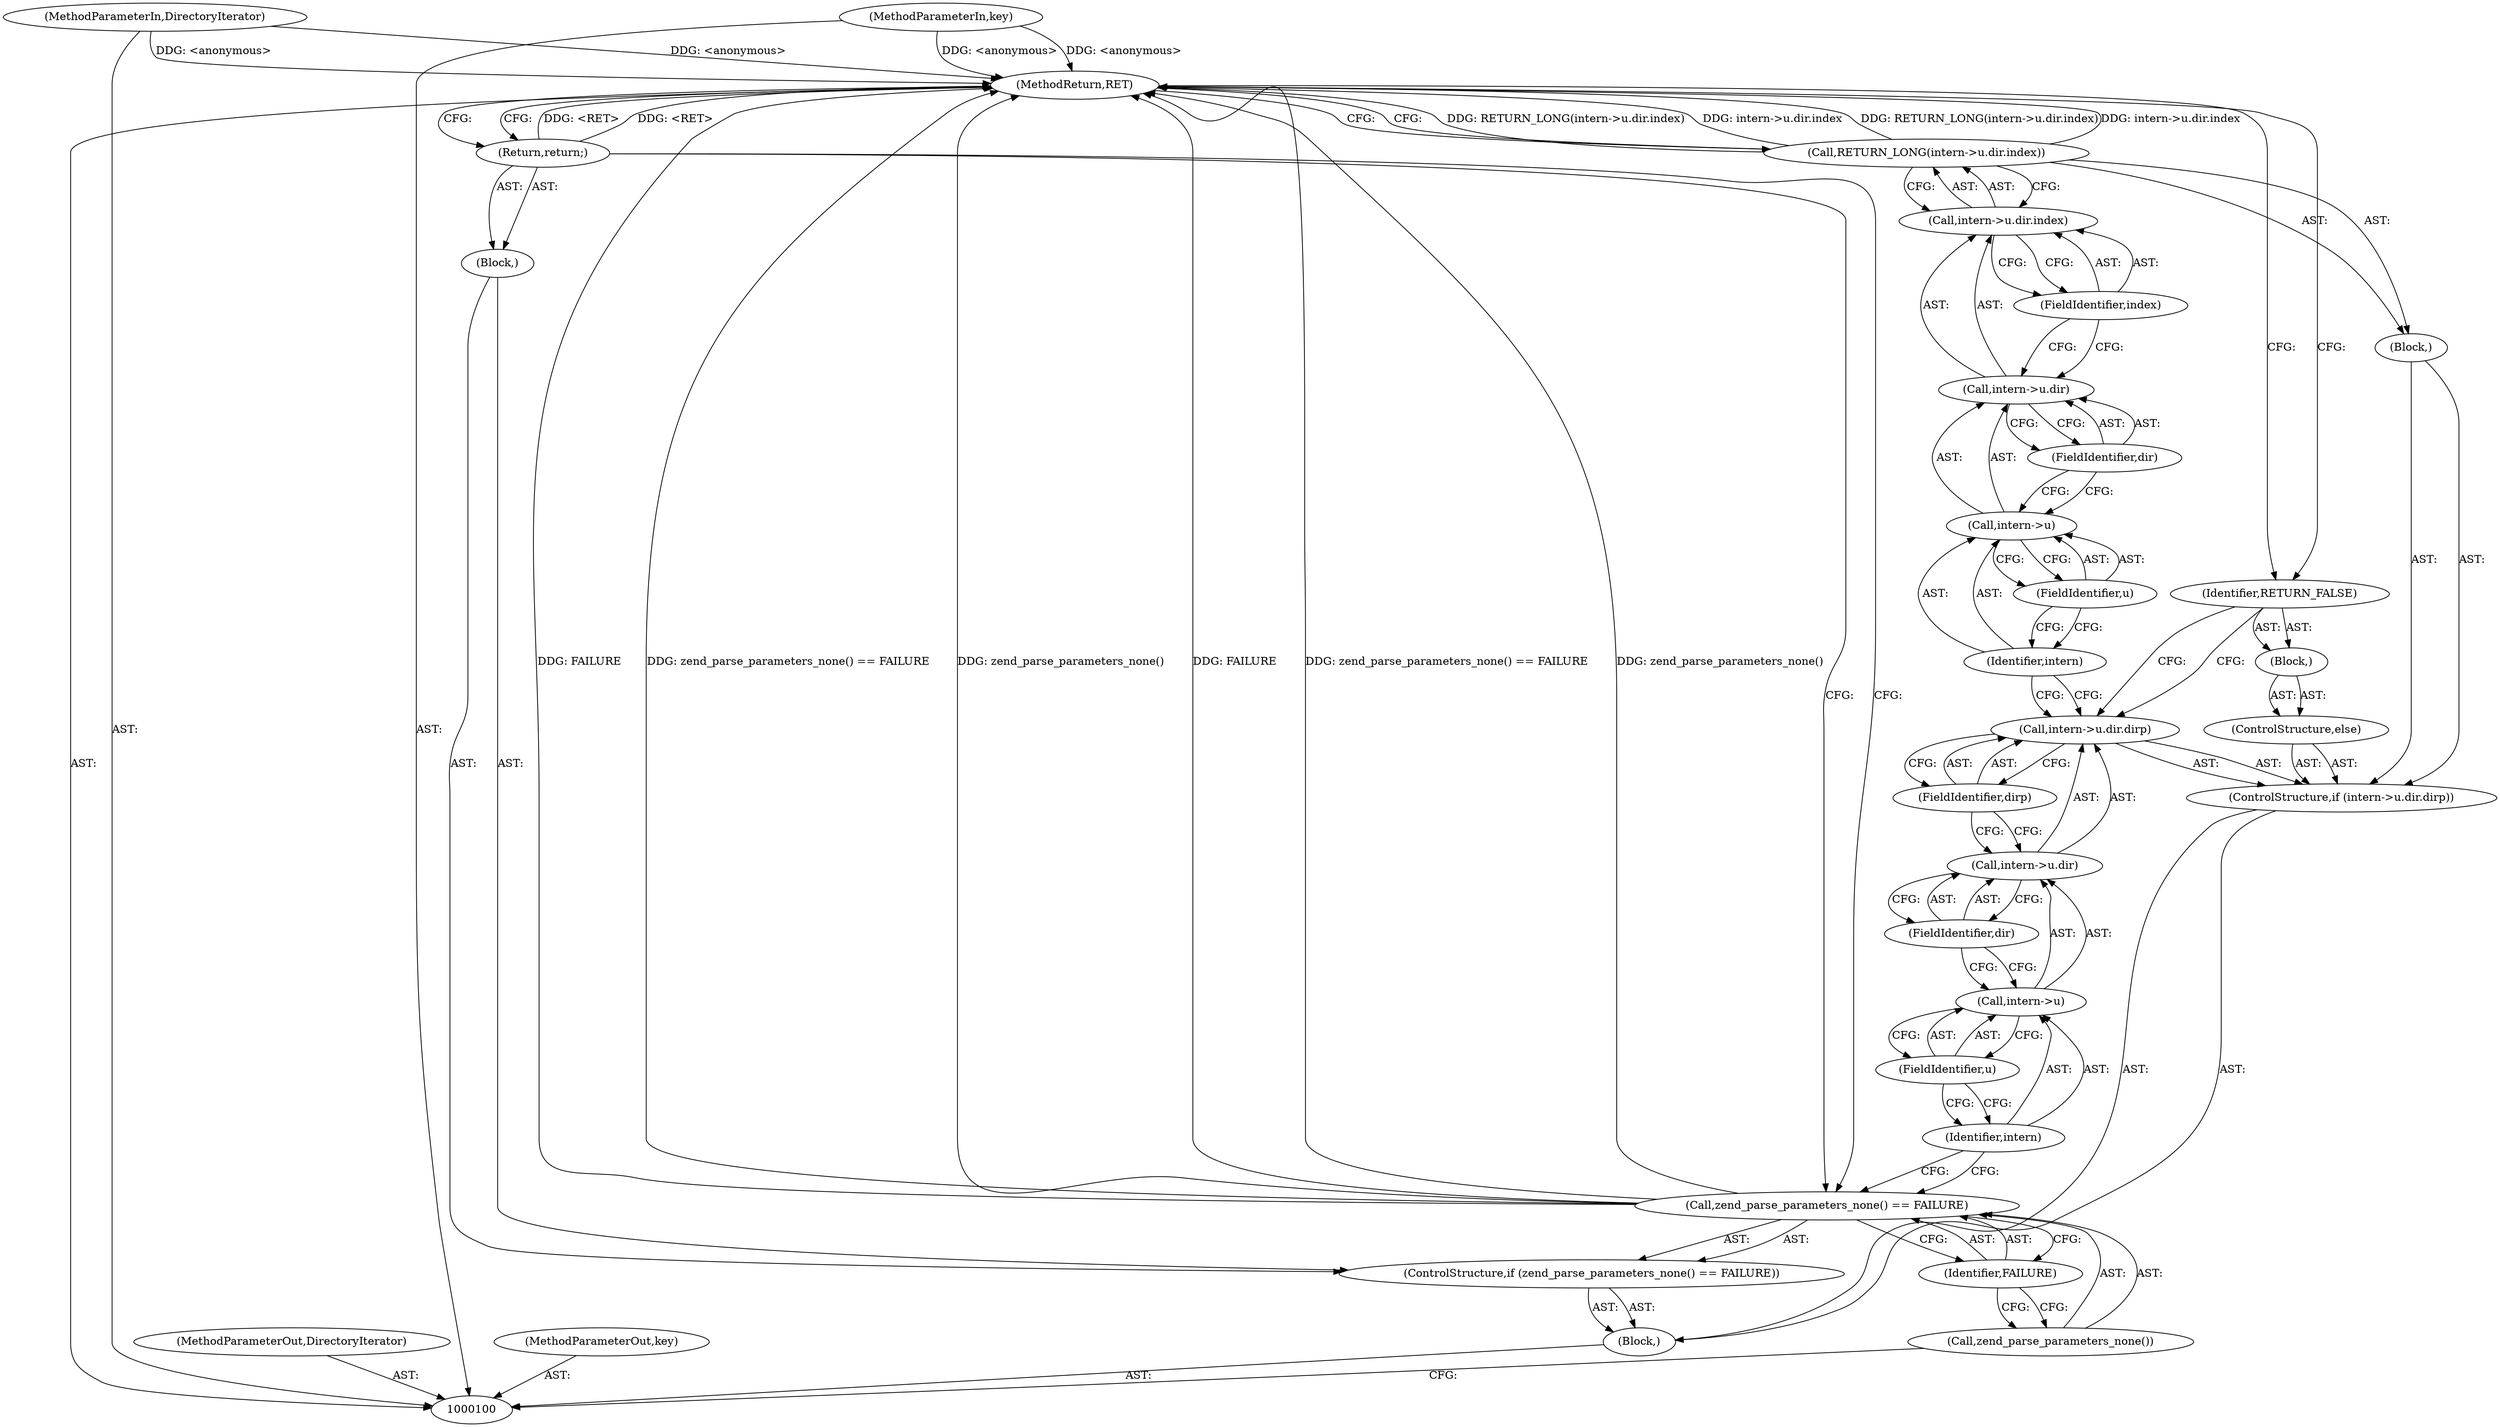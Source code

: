 digraph "0_php-src_7245bff300d3fa8bacbef7897ff080a6f1c23eba?w=1_1" {
"1000130" [label="(MethodReturn,RET)"];
"1000101" [label="(MethodParameterIn,DirectoryIterator)"];
"1000159" [label="(MethodParameterOut,DirectoryIterator)"];
"1000102" [label="(MethodParameterIn,key)"];
"1000160" [label="(MethodParameterOut,key)"];
"1000120" [label="(Call,intern->u.dir.index)"];
"1000121" [label="(Call,intern->u.dir)"];
"1000122" [label="(Call,intern->u)"];
"1000123" [label="(Identifier,intern)"];
"1000119" [label="(Call,RETURN_LONG(intern->u.dir.index))"];
"1000124" [label="(FieldIdentifier,u)"];
"1000125" [label="(FieldIdentifier,dir)"];
"1000126" [label="(FieldIdentifier,index)"];
"1000127" [label="(ControlStructure,else)"];
"1000128" [label="(Block,)"];
"1000129" [label="(Identifier,RETURN_FALSE)"];
"1000103" [label="(Block,)"];
"1000104" [label="(ControlStructure,if (zend_parse_parameters_none() == FAILURE))"];
"1000107" [label="(Identifier,FAILURE)"];
"1000108" [label="(Block,)"];
"1000105" [label="(Call,zend_parse_parameters_none() == FAILURE)"];
"1000106" [label="(Call,zend_parse_parameters_none())"];
"1000109" [label="(Return,return;)"];
"1000110" [label="(ControlStructure,if (intern->u.dir.dirp))"];
"1000115" [label="(FieldIdentifier,u)"];
"1000116" [label="(FieldIdentifier,dir)"];
"1000117" [label="(FieldIdentifier,dirp)"];
"1000118" [label="(Block,)"];
"1000111" [label="(Call,intern->u.dir.dirp)"];
"1000112" [label="(Call,intern->u.dir)"];
"1000113" [label="(Call,intern->u)"];
"1000114" [label="(Identifier,intern)"];
"1000130" -> "1000100"  [label="AST: "];
"1000130" -> "1000109"  [label="CFG: "];
"1000130" -> "1000119"  [label="CFG: "];
"1000130" -> "1000129"  [label="CFG: "];
"1000105" -> "1000130"  [label="DDG: FAILURE"];
"1000105" -> "1000130"  [label="DDG: zend_parse_parameters_none() == FAILURE"];
"1000105" -> "1000130"  [label="DDG: zend_parse_parameters_none()"];
"1000102" -> "1000130"  [label="DDG: <anonymous>"];
"1000119" -> "1000130"  [label="DDG: RETURN_LONG(intern->u.dir.index)"];
"1000119" -> "1000130"  [label="DDG: intern->u.dir.index"];
"1000101" -> "1000130"  [label="DDG: <anonymous>"];
"1000109" -> "1000130"  [label="DDG: <RET>"];
"1000101" -> "1000100"  [label="AST: "];
"1000101" -> "1000130"  [label="DDG: <anonymous>"];
"1000159" -> "1000100"  [label="AST: "];
"1000102" -> "1000100"  [label="AST: "];
"1000102" -> "1000130"  [label="DDG: <anonymous>"];
"1000160" -> "1000100"  [label="AST: "];
"1000120" -> "1000119"  [label="AST: "];
"1000120" -> "1000126"  [label="CFG: "];
"1000121" -> "1000120"  [label="AST: "];
"1000126" -> "1000120"  [label="AST: "];
"1000119" -> "1000120"  [label="CFG: "];
"1000121" -> "1000120"  [label="AST: "];
"1000121" -> "1000125"  [label="CFG: "];
"1000122" -> "1000121"  [label="AST: "];
"1000125" -> "1000121"  [label="AST: "];
"1000126" -> "1000121"  [label="CFG: "];
"1000122" -> "1000121"  [label="AST: "];
"1000122" -> "1000124"  [label="CFG: "];
"1000123" -> "1000122"  [label="AST: "];
"1000124" -> "1000122"  [label="AST: "];
"1000125" -> "1000122"  [label="CFG: "];
"1000123" -> "1000122"  [label="AST: "];
"1000123" -> "1000111"  [label="CFG: "];
"1000124" -> "1000123"  [label="CFG: "];
"1000119" -> "1000118"  [label="AST: "];
"1000119" -> "1000120"  [label="CFG: "];
"1000120" -> "1000119"  [label="AST: "];
"1000130" -> "1000119"  [label="CFG: "];
"1000119" -> "1000130"  [label="DDG: RETURN_LONG(intern->u.dir.index)"];
"1000119" -> "1000130"  [label="DDG: intern->u.dir.index"];
"1000124" -> "1000122"  [label="AST: "];
"1000124" -> "1000123"  [label="CFG: "];
"1000122" -> "1000124"  [label="CFG: "];
"1000125" -> "1000121"  [label="AST: "];
"1000125" -> "1000122"  [label="CFG: "];
"1000121" -> "1000125"  [label="CFG: "];
"1000126" -> "1000120"  [label="AST: "];
"1000126" -> "1000121"  [label="CFG: "];
"1000120" -> "1000126"  [label="CFG: "];
"1000127" -> "1000110"  [label="AST: "];
"1000128" -> "1000127"  [label="AST: "];
"1000128" -> "1000127"  [label="AST: "];
"1000129" -> "1000128"  [label="AST: "];
"1000129" -> "1000128"  [label="AST: "];
"1000129" -> "1000111"  [label="CFG: "];
"1000130" -> "1000129"  [label="CFG: "];
"1000103" -> "1000100"  [label="AST: "];
"1000104" -> "1000103"  [label="AST: "];
"1000110" -> "1000103"  [label="AST: "];
"1000104" -> "1000103"  [label="AST: "];
"1000105" -> "1000104"  [label="AST: "];
"1000108" -> "1000104"  [label="AST: "];
"1000107" -> "1000105"  [label="AST: "];
"1000107" -> "1000106"  [label="CFG: "];
"1000105" -> "1000107"  [label="CFG: "];
"1000108" -> "1000104"  [label="AST: "];
"1000109" -> "1000108"  [label="AST: "];
"1000105" -> "1000104"  [label="AST: "];
"1000105" -> "1000107"  [label="CFG: "];
"1000106" -> "1000105"  [label="AST: "];
"1000107" -> "1000105"  [label="AST: "];
"1000109" -> "1000105"  [label="CFG: "];
"1000114" -> "1000105"  [label="CFG: "];
"1000105" -> "1000130"  [label="DDG: FAILURE"];
"1000105" -> "1000130"  [label="DDG: zend_parse_parameters_none() == FAILURE"];
"1000105" -> "1000130"  [label="DDG: zend_parse_parameters_none()"];
"1000106" -> "1000105"  [label="AST: "];
"1000106" -> "1000100"  [label="CFG: "];
"1000107" -> "1000106"  [label="CFG: "];
"1000109" -> "1000108"  [label="AST: "];
"1000109" -> "1000105"  [label="CFG: "];
"1000130" -> "1000109"  [label="CFG: "];
"1000109" -> "1000130"  [label="DDG: <RET>"];
"1000110" -> "1000103"  [label="AST: "];
"1000111" -> "1000110"  [label="AST: "];
"1000118" -> "1000110"  [label="AST: "];
"1000127" -> "1000110"  [label="AST: "];
"1000115" -> "1000113"  [label="AST: "];
"1000115" -> "1000114"  [label="CFG: "];
"1000113" -> "1000115"  [label="CFG: "];
"1000116" -> "1000112"  [label="AST: "];
"1000116" -> "1000113"  [label="CFG: "];
"1000112" -> "1000116"  [label="CFG: "];
"1000117" -> "1000111"  [label="AST: "];
"1000117" -> "1000112"  [label="CFG: "];
"1000111" -> "1000117"  [label="CFG: "];
"1000118" -> "1000110"  [label="AST: "];
"1000119" -> "1000118"  [label="AST: "];
"1000111" -> "1000110"  [label="AST: "];
"1000111" -> "1000117"  [label="CFG: "];
"1000112" -> "1000111"  [label="AST: "];
"1000117" -> "1000111"  [label="AST: "];
"1000123" -> "1000111"  [label="CFG: "];
"1000129" -> "1000111"  [label="CFG: "];
"1000112" -> "1000111"  [label="AST: "];
"1000112" -> "1000116"  [label="CFG: "];
"1000113" -> "1000112"  [label="AST: "];
"1000116" -> "1000112"  [label="AST: "];
"1000117" -> "1000112"  [label="CFG: "];
"1000113" -> "1000112"  [label="AST: "];
"1000113" -> "1000115"  [label="CFG: "];
"1000114" -> "1000113"  [label="AST: "];
"1000115" -> "1000113"  [label="AST: "];
"1000116" -> "1000113"  [label="CFG: "];
"1000114" -> "1000113"  [label="AST: "];
"1000114" -> "1000105"  [label="CFG: "];
"1000115" -> "1000114"  [label="CFG: "];
}
